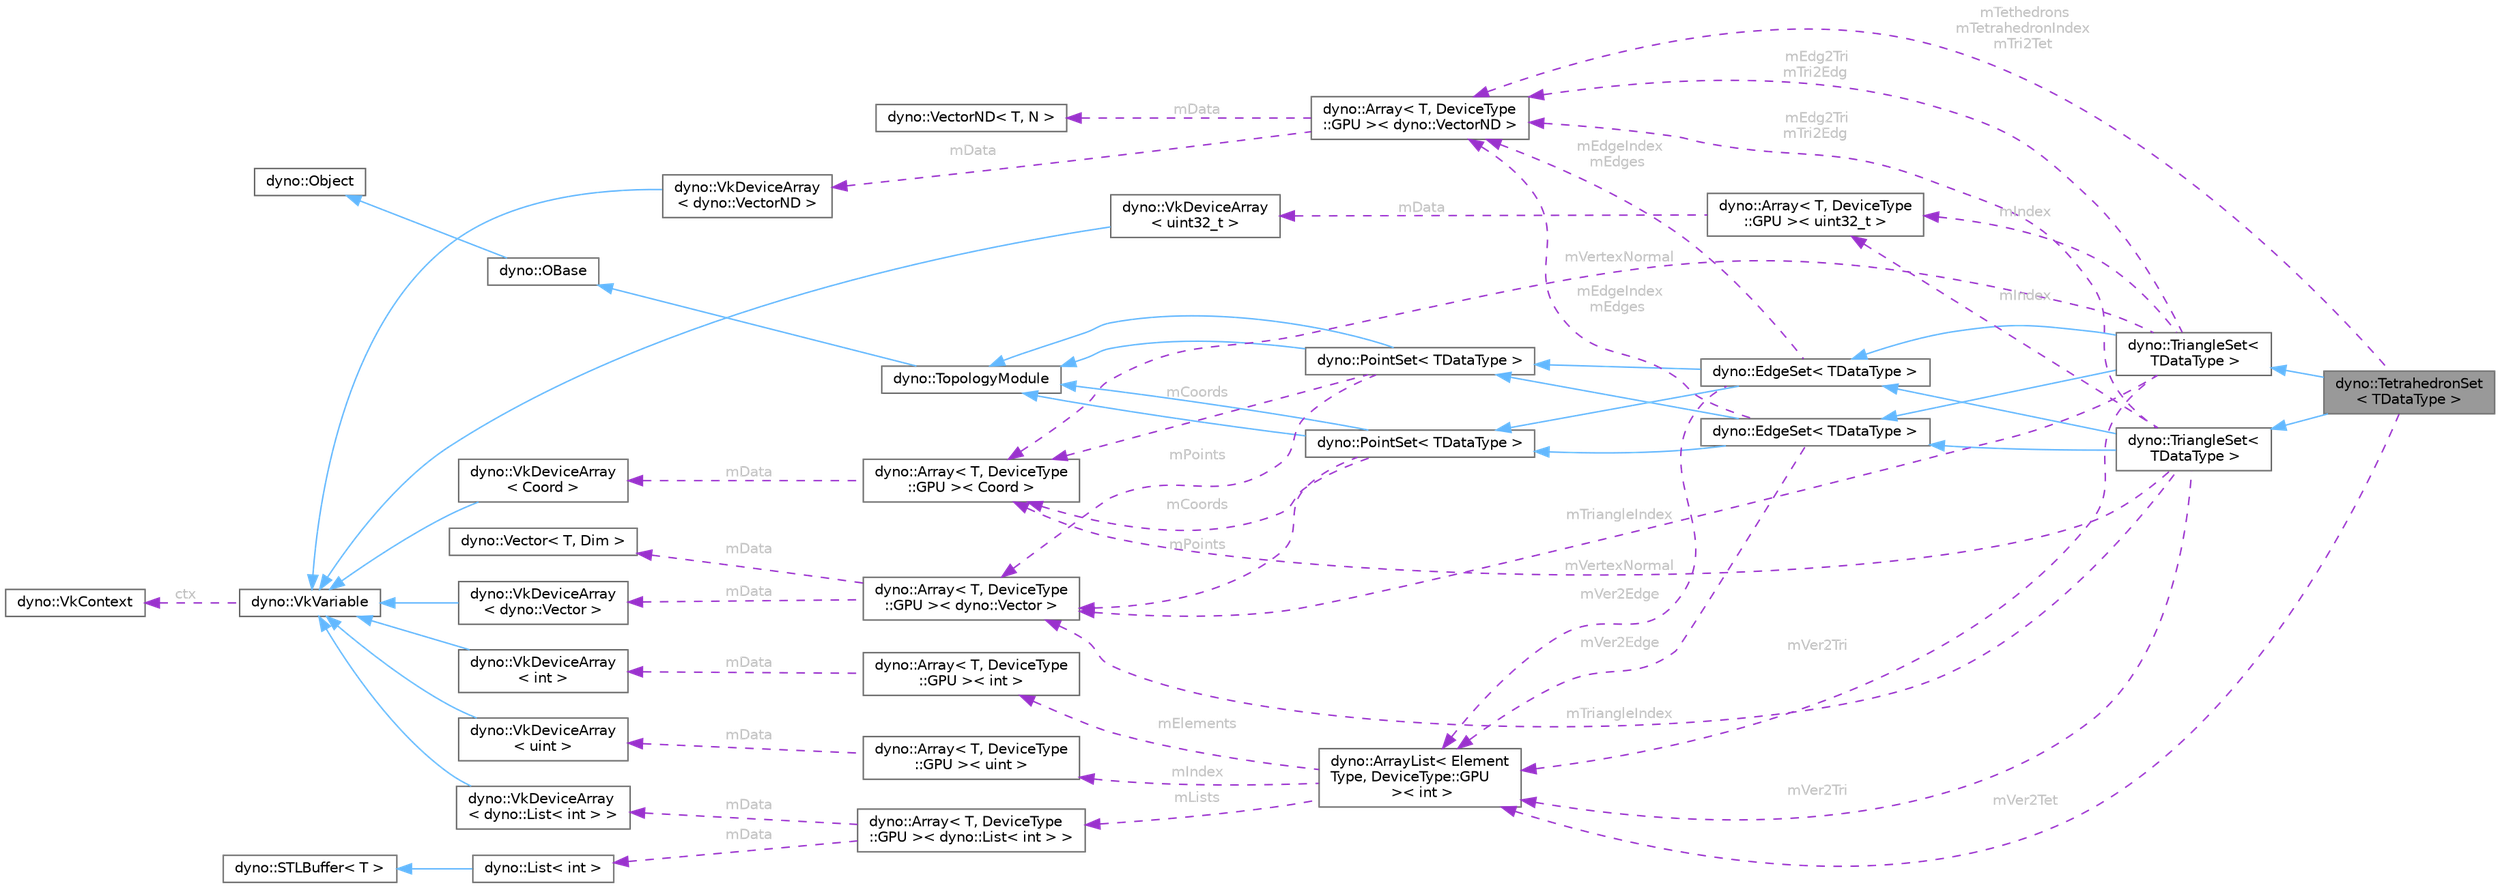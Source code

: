 digraph "dyno::TetrahedronSet&lt; TDataType &gt;"
{
 // LATEX_PDF_SIZE
  bgcolor="transparent";
  edge [fontname=Helvetica,fontsize=10,labelfontname=Helvetica,labelfontsize=10];
  node [fontname=Helvetica,fontsize=10,shape=box,height=0.2,width=0.4];
  rankdir="LR";
  Node1 [id="Node000001",label="dyno::TetrahedronSet\l\< TDataType \>",height=0.2,width=0.4,color="gray40", fillcolor="grey60", style="filled", fontcolor="black",tooltip=" "];
  Node2 -> Node1 [id="edge1_Node000001_Node000002",dir="back",color="steelblue1",style="solid",tooltip=" "];
  Node2 [id="Node000002",label="dyno::TriangleSet\<\l TDataType \>",height=0.2,width=0.4,color="gray40", fillcolor="white", style="filled",URL="$classdyno_1_1_triangle_set.html",tooltip=" "];
  Node3 -> Node2 [id="edge2_Node000002_Node000003",dir="back",color="steelblue1",style="solid",tooltip=" "];
  Node3 [id="Node000003",label="dyno::EdgeSet\< TDataType \>",height=0.2,width=0.4,color="gray40", fillcolor="white", style="filled",URL="$classdyno_1_1_edge_set.html",tooltip=" "];
  Node4 -> Node3 [id="edge3_Node000003_Node000004",dir="back",color="steelblue1",style="solid",tooltip=" "];
  Node4 [id="Node000004",label="dyno::PointSet\< TDataType \>",height=0.2,width=0.4,color="gray40", fillcolor="white", style="filled",URL="$classdyno_1_1_point_set.html",tooltip="A PointSet stores the coordinates for a set of independent points."];
  Node5 -> Node4 [id="edge4_Node000004_Node000005",dir="back",color="steelblue1",style="solid",tooltip=" "];
  Node5 [id="Node000005",label="dyno::TopologyModule",height=0.2,width=0.4,color="gray40", fillcolor="white", style="filled",URL="$classdyno_1_1_topology_module.html",tooltip=" "];
  Node6 -> Node5 [id="edge5_Node000005_Node000006",dir="back",color="steelblue1",style="solid",tooltip=" "];
  Node6 [id="Node000006",label="dyno::OBase",height=0.2,width=0.4,color="gray40", fillcolor="white", style="filled",URL="$classdyno_1_1_o_base.html",tooltip=" "];
  Node7 -> Node6 [id="edge6_Node000006_Node000007",dir="back",color="steelblue1",style="solid",tooltip=" "];
  Node7 [id="Node000007",label="dyno::Object",height=0.2,width=0.4,color="gray40", fillcolor="white", style="filled",URL="$classdyno_1_1_object.html",tooltip=" "];
  Node5 -> Node4 [id="edge7_Node000004_Node000005",dir="back",color="steelblue1",style="solid",tooltip=" "];
  Node8 -> Node4 [id="edge8_Node000004_Node000008",dir="back",color="darkorchid3",style="dashed",tooltip=" ",label=" mCoords",fontcolor="grey" ];
  Node8 [id="Node000008",label="dyno::Array\< T, DeviceType\l::GPU \>\< Coord \>",height=0.2,width=0.4,color="gray40", fillcolor="white", style="filled",URL="$classdyno_1_1_array_3_01_t_00_01_device_type_1_1_g_p_u_01_4.html",tooltip=" "];
  Node9 -> Node8 [id="edge9_Node000008_Node000009",dir="back",color="darkorchid3",style="dashed",tooltip=" ",label=" mData",fontcolor="grey" ];
  Node9 [id="Node000009",label="dyno::VkDeviceArray\l\< Coord \>",height=0.2,width=0.4,color="gray40", fillcolor="white", style="filled",URL="$classdyno_1_1_vk_device_array.html",tooltip=" "];
  Node10 -> Node9 [id="edge10_Node000009_Node000010",dir="back",color="steelblue1",style="solid",tooltip=" "];
  Node10 [id="Node000010",label="dyno::VkVariable",height=0.2,width=0.4,color="gray40", fillcolor="white", style="filled",URL="$classdyno_1_1_vk_variable.html",tooltip=" "];
  Node11 -> Node10 [id="edge11_Node000010_Node000011",dir="back",color="darkorchid3",style="dashed",tooltip=" ",label=" ctx",fontcolor="grey" ];
  Node11 [id="Node000011",label="dyno::VkContext",height=0.2,width=0.4,color="gray40", fillcolor="white", style="filled",URL="$classdyno_1_1_vk_context.html",tooltip=" "];
  Node12 -> Node4 [id="edge12_Node000004_Node000012",dir="back",color="darkorchid3",style="dashed",tooltip=" ",label=" mPoints",fontcolor="grey" ];
  Node12 [id="Node000012",label="dyno::Array\< T, DeviceType\l::GPU \>\< dyno::Vector \>",height=0.2,width=0.4,color="gray40", fillcolor="white", style="filled",URL="$classdyno_1_1_array_3_01_t_00_01_device_type_1_1_g_p_u_01_4.html",tooltip=" "];
  Node13 -> Node12 [id="edge13_Node000012_Node000013",dir="back",color="darkorchid3",style="dashed",tooltip=" ",label=" mData",fontcolor="grey" ];
  Node13 [id="Node000013",label="dyno::Vector\< T, Dim \>",height=0.2,width=0.4,color="gray40", fillcolor="white", style="filled",URL="$classdyno_1_1_vector.html",tooltip=" "];
  Node14 -> Node12 [id="edge14_Node000012_Node000014",dir="back",color="darkorchid3",style="dashed",tooltip=" ",label=" mData",fontcolor="grey" ];
  Node14 [id="Node000014",label="dyno::VkDeviceArray\l\< dyno::Vector \>",height=0.2,width=0.4,color="gray40", fillcolor="white", style="filled",URL="$classdyno_1_1_vk_device_array.html",tooltip=" "];
  Node10 -> Node14 [id="edge15_Node000014_Node000010",dir="back",color="steelblue1",style="solid",tooltip=" "];
  Node15 -> Node3 [id="edge16_Node000003_Node000015",dir="back",color="steelblue1",style="solid",tooltip=" "];
  Node15 [id="Node000015",label="dyno::PointSet\< TDataType \>",height=0.2,width=0.4,color="gray40", fillcolor="white", style="filled",URL="$classdyno_1_1_point_set.html",tooltip="A PointSet stores the coordinates for a set of independent points."];
  Node5 -> Node15 [id="edge17_Node000015_Node000005",dir="back",color="steelblue1",style="solid",tooltip=" "];
  Node5 -> Node15 [id="edge18_Node000015_Node000005",dir="back",color="steelblue1",style="solid",tooltip=" "];
  Node8 -> Node15 [id="edge19_Node000015_Node000008",dir="back",color="darkorchid3",style="dashed",tooltip=" ",label=" mCoords",fontcolor="grey" ];
  Node12 -> Node15 [id="edge20_Node000015_Node000012",dir="back",color="darkorchid3",style="dashed",tooltip=" ",label=" mPoints",fontcolor="grey" ];
  Node16 -> Node3 [id="edge21_Node000003_Node000016",dir="back",color="darkorchid3",style="dashed",tooltip=" ",label=" mEdgeIndex\nmEdges",fontcolor="grey" ];
  Node16 [id="Node000016",label="dyno::Array\< T, DeviceType\l::GPU \>\< dyno::VectorND \>",height=0.2,width=0.4,color="gray40", fillcolor="white", style="filled",URL="$classdyno_1_1_array_3_01_t_00_01_device_type_1_1_g_p_u_01_4.html",tooltip=" "];
  Node17 -> Node16 [id="edge22_Node000016_Node000017",dir="back",color="darkorchid3",style="dashed",tooltip=" ",label=" mData",fontcolor="grey" ];
  Node17 [id="Node000017",label="dyno::VectorND\< T, N \>",height=0.2,width=0.4,color="gray40", fillcolor="white", style="filled",URL="$classdyno_1_1_vector_n_d.html",tooltip=" "];
  Node18 -> Node16 [id="edge23_Node000016_Node000018",dir="back",color="darkorchid3",style="dashed",tooltip=" ",label=" mData",fontcolor="grey" ];
  Node18 [id="Node000018",label="dyno::VkDeviceArray\l\< dyno::VectorND \>",height=0.2,width=0.4,color="gray40", fillcolor="white", style="filled",URL="$classdyno_1_1_vk_device_array.html",tooltip=" "];
  Node10 -> Node18 [id="edge24_Node000018_Node000010",dir="back",color="steelblue1",style="solid",tooltip=" "];
  Node19 -> Node3 [id="edge25_Node000003_Node000019",dir="back",color="darkorchid3",style="dashed",tooltip=" ",label=" mVer2Edge",fontcolor="grey" ];
  Node19 [id="Node000019",label="dyno::ArrayList\< Element\lType, DeviceType::GPU\l \>\< int \>",height=0.2,width=0.4,color="gray40", fillcolor="white", style="filled",URL="$classdyno_1_1_array_list_3_01_element_type_00_01_device_type_1_1_g_p_u_01_4.html",tooltip=" "];
  Node20 -> Node19 [id="edge26_Node000019_Node000020",dir="back",color="darkorchid3",style="dashed",tooltip=" ",label=" mIndex",fontcolor="grey" ];
  Node20 [id="Node000020",label="dyno::Array\< T, DeviceType\l::GPU \>\< uint \>",height=0.2,width=0.4,color="gray40", fillcolor="white", style="filled",URL="$classdyno_1_1_array_3_01_t_00_01_device_type_1_1_g_p_u_01_4.html",tooltip=" "];
  Node21 -> Node20 [id="edge27_Node000020_Node000021",dir="back",color="darkorchid3",style="dashed",tooltip=" ",label=" mData",fontcolor="grey" ];
  Node21 [id="Node000021",label="dyno::VkDeviceArray\l\< uint \>",height=0.2,width=0.4,color="gray40", fillcolor="white", style="filled",URL="$classdyno_1_1_vk_device_array.html",tooltip=" "];
  Node10 -> Node21 [id="edge28_Node000021_Node000010",dir="back",color="steelblue1",style="solid",tooltip=" "];
  Node22 -> Node19 [id="edge29_Node000019_Node000022",dir="back",color="darkorchid3",style="dashed",tooltip=" ",label=" mElements",fontcolor="grey" ];
  Node22 [id="Node000022",label="dyno::Array\< T, DeviceType\l::GPU \>\< int \>",height=0.2,width=0.4,color="gray40", fillcolor="white", style="filled",URL="$classdyno_1_1_array_3_01_t_00_01_device_type_1_1_g_p_u_01_4.html",tooltip=" "];
  Node23 -> Node22 [id="edge30_Node000022_Node000023",dir="back",color="darkorchid3",style="dashed",tooltip=" ",label=" mData",fontcolor="grey" ];
  Node23 [id="Node000023",label="dyno::VkDeviceArray\l\< int \>",height=0.2,width=0.4,color="gray40", fillcolor="white", style="filled",URL="$classdyno_1_1_vk_device_array.html",tooltip=" "];
  Node10 -> Node23 [id="edge31_Node000023_Node000010",dir="back",color="steelblue1",style="solid",tooltip=" "];
  Node24 -> Node19 [id="edge32_Node000019_Node000024",dir="back",color="darkorchid3",style="dashed",tooltip=" ",label=" mLists",fontcolor="grey" ];
  Node24 [id="Node000024",label="dyno::Array\< T, DeviceType\l::GPU \>\< dyno::List\< int \> \>",height=0.2,width=0.4,color="gray40", fillcolor="white", style="filled",URL="$classdyno_1_1_array_3_01_t_00_01_device_type_1_1_g_p_u_01_4.html",tooltip=" "];
  Node25 -> Node24 [id="edge33_Node000024_Node000025",dir="back",color="darkorchid3",style="dashed",tooltip=" ",label=" mData",fontcolor="grey" ];
  Node25 [id="Node000025",label="dyno::List\< int \>",height=0.2,width=0.4,color="gray40", fillcolor="white", style="filled",URL="$classdyno_1_1_list.html",tooltip=" "];
  Node26 -> Node25 [id="edge34_Node000025_Node000026",dir="back",color="steelblue1",style="solid",tooltip=" "];
  Node26 [id="Node000026",label="dyno::STLBuffer\< T \>",height=0.2,width=0.4,color="gray40", fillcolor="white", style="filled",URL="$classdyno_1_1_s_t_l_buffer.html",tooltip="Be aware do not use this structure on GPU if the data size is large."];
  Node27 -> Node24 [id="edge35_Node000024_Node000027",dir="back",color="darkorchid3",style="dashed",tooltip=" ",label=" mData",fontcolor="grey" ];
  Node27 [id="Node000027",label="dyno::VkDeviceArray\l\< dyno::List\< int \> \>",height=0.2,width=0.4,color="gray40", fillcolor="white", style="filled",URL="$classdyno_1_1_vk_device_array.html",tooltip=" "];
  Node10 -> Node27 [id="edge36_Node000027_Node000010",dir="back",color="steelblue1",style="solid",tooltip=" "];
  Node28 -> Node2 [id="edge37_Node000002_Node000028",dir="back",color="steelblue1",style="solid",tooltip=" "];
  Node28 [id="Node000028",label="dyno::EdgeSet\< TDataType \>",height=0.2,width=0.4,color="gray40", fillcolor="white", style="filled",URL="$classdyno_1_1_edge_set.html",tooltip=" "];
  Node4 -> Node28 [id="edge38_Node000028_Node000004",dir="back",color="steelblue1",style="solid",tooltip=" "];
  Node15 -> Node28 [id="edge39_Node000028_Node000015",dir="back",color="steelblue1",style="solid",tooltip=" "];
  Node16 -> Node28 [id="edge40_Node000028_Node000016",dir="back",color="darkorchid3",style="dashed",tooltip=" ",label=" mEdgeIndex\nmEdges",fontcolor="grey" ];
  Node19 -> Node28 [id="edge41_Node000028_Node000019",dir="back",color="darkorchid3",style="dashed",tooltip=" ",label=" mVer2Edge",fontcolor="grey" ];
  Node12 -> Node2 [id="edge42_Node000002_Node000012",dir="back",color="darkorchid3",style="dashed",tooltip=" ",label=" mTriangleIndex",fontcolor="grey" ];
  Node19 -> Node2 [id="edge43_Node000002_Node000019",dir="back",color="darkorchid3",style="dashed",tooltip=" ",label=" mVer2Tri",fontcolor="grey" ];
  Node16 -> Node2 [id="edge44_Node000002_Node000016",dir="back",color="darkorchid3",style="dashed",tooltip=" ",label=" mEdg2Tri\nmTri2Edg",fontcolor="grey" ];
  Node8 -> Node2 [id="edge45_Node000002_Node000008",dir="back",color="darkorchid3",style="dashed",tooltip=" ",label=" mVertexNormal",fontcolor="grey" ];
  Node29 -> Node2 [id="edge46_Node000002_Node000029",dir="back",color="darkorchid3",style="dashed",tooltip=" ",label=" mIndex",fontcolor="grey" ];
  Node29 [id="Node000029",label="dyno::Array\< T, DeviceType\l::GPU \>\< uint32_t \>",height=0.2,width=0.4,color="gray40", fillcolor="white", style="filled",URL="$classdyno_1_1_array_3_01_t_00_01_device_type_1_1_g_p_u_01_4.html",tooltip=" "];
  Node30 -> Node29 [id="edge47_Node000029_Node000030",dir="back",color="darkorchid3",style="dashed",tooltip=" ",label=" mData",fontcolor="grey" ];
  Node30 [id="Node000030",label="dyno::VkDeviceArray\l\< uint32_t \>",height=0.2,width=0.4,color="gray40", fillcolor="white", style="filled",URL="$classdyno_1_1_vk_device_array.html",tooltip=" "];
  Node10 -> Node30 [id="edge48_Node000030_Node000010",dir="back",color="steelblue1",style="solid",tooltip=" "];
  Node31 -> Node1 [id="edge49_Node000001_Node000031",dir="back",color="steelblue1",style="solid",tooltip=" "];
  Node31 [id="Node000031",label="dyno::TriangleSet\<\l TDataType \>",height=0.2,width=0.4,color="gray40", fillcolor="white", style="filled",URL="$classdyno_1_1_triangle_set.html",tooltip=" "];
  Node3 -> Node31 [id="edge50_Node000031_Node000003",dir="back",color="steelblue1",style="solid",tooltip=" "];
  Node28 -> Node31 [id="edge51_Node000031_Node000028",dir="back",color="steelblue1",style="solid",tooltip=" "];
  Node12 -> Node31 [id="edge52_Node000031_Node000012",dir="back",color="darkorchid3",style="dashed",tooltip=" ",label=" mTriangleIndex",fontcolor="grey" ];
  Node19 -> Node31 [id="edge53_Node000031_Node000019",dir="back",color="darkorchid3",style="dashed",tooltip=" ",label=" mVer2Tri",fontcolor="grey" ];
  Node16 -> Node31 [id="edge54_Node000031_Node000016",dir="back",color="darkorchid3",style="dashed",tooltip=" ",label=" mEdg2Tri\nmTri2Edg",fontcolor="grey" ];
  Node8 -> Node31 [id="edge55_Node000031_Node000008",dir="back",color="darkorchid3",style="dashed",tooltip=" ",label=" mVertexNormal",fontcolor="grey" ];
  Node29 -> Node31 [id="edge56_Node000031_Node000029",dir="back",color="darkorchid3",style="dashed",tooltip=" ",label=" mIndex",fontcolor="grey" ];
  Node16 -> Node1 [id="edge57_Node000001_Node000016",dir="back",color="darkorchid3",style="dashed",tooltip=" ",label=" mTethedrons\nmTetrahedronIndex\nmTri2Tet",fontcolor="grey" ];
  Node19 -> Node1 [id="edge58_Node000001_Node000019",dir="back",color="darkorchid3",style="dashed",tooltip=" ",label=" mVer2Tet",fontcolor="grey" ];
}

